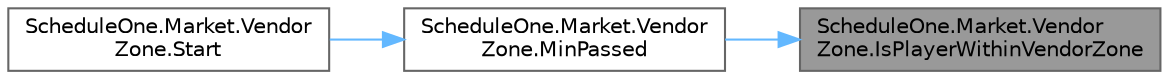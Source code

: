 digraph "ScheduleOne.Market.VendorZone.IsPlayerWithinVendorZone"
{
 // LATEX_PDF_SIZE
  bgcolor="transparent";
  edge [fontname=Helvetica,fontsize=10,labelfontname=Helvetica,labelfontsize=10];
  node [fontname=Helvetica,fontsize=10,shape=box,height=0.2,width=0.4];
  rankdir="RL";
  Node1 [id="Node000001",label="ScheduleOne.Market.Vendor\lZone.IsPlayerWithinVendorZone",height=0.2,width=0.4,color="gray40", fillcolor="grey60", style="filled", fontcolor="black",tooltip=" "];
  Node1 -> Node2 [id="edge1_Node000001_Node000002",dir="back",color="steelblue1",style="solid",tooltip=" "];
  Node2 [id="Node000002",label="ScheduleOne.Market.Vendor\lZone.MinPassed",height=0.2,width=0.4,color="grey40", fillcolor="white", style="filled",URL="$class_schedule_one_1_1_market_1_1_vendor_zone.html#a66fdd56e64b4a9280418d64ba7e63f12",tooltip=" "];
  Node2 -> Node3 [id="edge2_Node000002_Node000003",dir="back",color="steelblue1",style="solid",tooltip=" "];
  Node3 [id="Node000003",label="ScheduleOne.Market.Vendor\lZone.Start",height=0.2,width=0.4,color="grey40", fillcolor="white", style="filled",URL="$class_schedule_one_1_1_market_1_1_vendor_zone.html#afe700c4a8a4804f5e87e8e1a6ea8ea1b",tooltip=" "];
}
